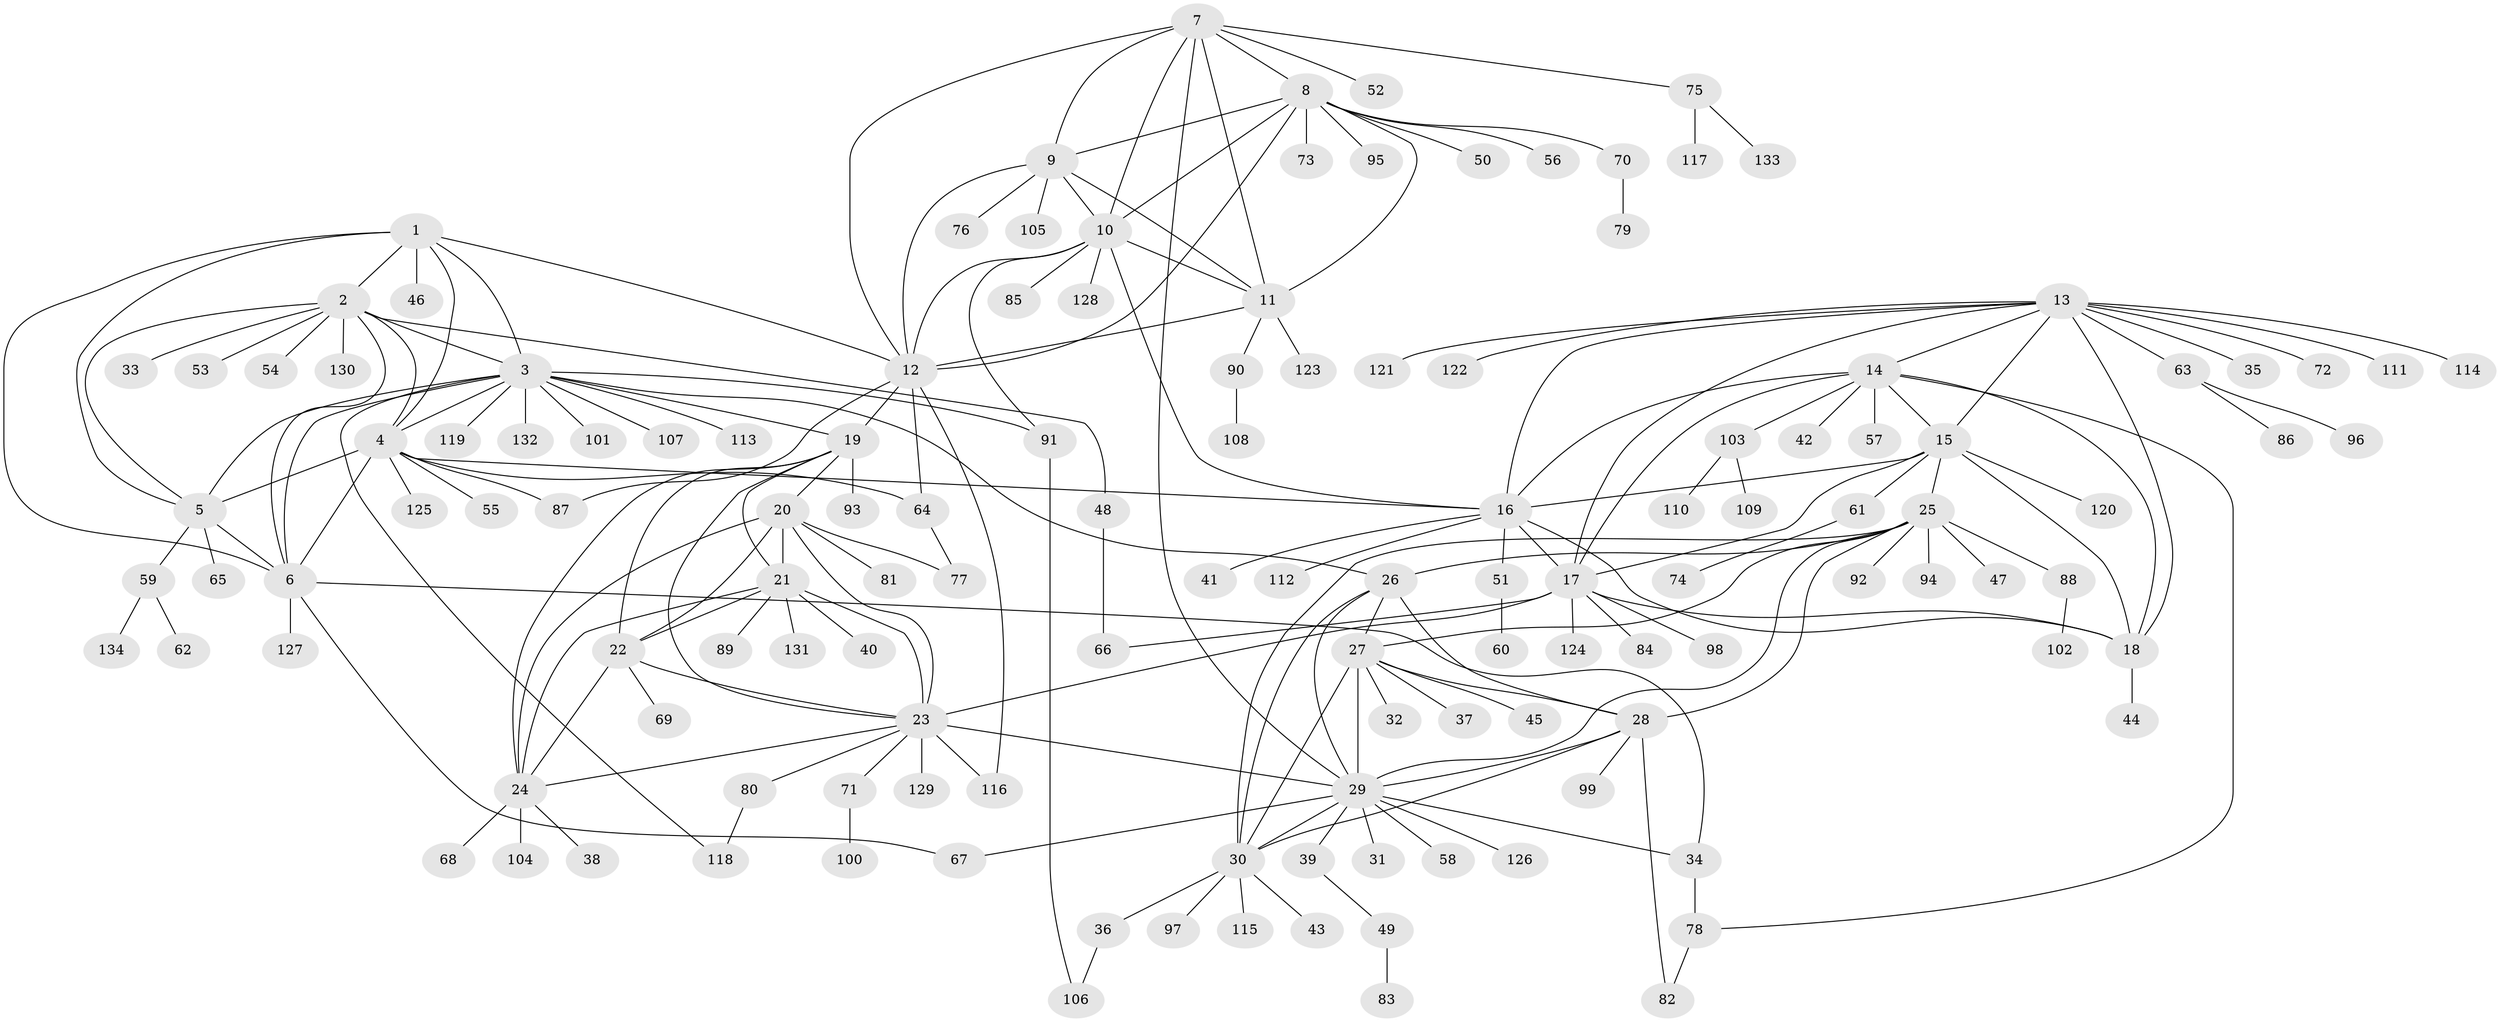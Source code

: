 // Generated by graph-tools (version 1.1) at 2025/54/03/09/25 04:54:18]
// undirected, 134 vertices, 201 edges
graph export_dot {
graph [start="1"]
  node [color=gray90,style=filled];
  1;
  2;
  3;
  4;
  5;
  6;
  7;
  8;
  9;
  10;
  11;
  12;
  13;
  14;
  15;
  16;
  17;
  18;
  19;
  20;
  21;
  22;
  23;
  24;
  25;
  26;
  27;
  28;
  29;
  30;
  31;
  32;
  33;
  34;
  35;
  36;
  37;
  38;
  39;
  40;
  41;
  42;
  43;
  44;
  45;
  46;
  47;
  48;
  49;
  50;
  51;
  52;
  53;
  54;
  55;
  56;
  57;
  58;
  59;
  60;
  61;
  62;
  63;
  64;
  65;
  66;
  67;
  68;
  69;
  70;
  71;
  72;
  73;
  74;
  75;
  76;
  77;
  78;
  79;
  80;
  81;
  82;
  83;
  84;
  85;
  86;
  87;
  88;
  89;
  90;
  91;
  92;
  93;
  94;
  95;
  96;
  97;
  98;
  99;
  100;
  101;
  102;
  103;
  104;
  105;
  106;
  107;
  108;
  109;
  110;
  111;
  112;
  113;
  114;
  115;
  116;
  117;
  118;
  119;
  120;
  121;
  122;
  123;
  124;
  125;
  126;
  127;
  128;
  129;
  130;
  131;
  132;
  133;
  134;
  1 -- 2;
  1 -- 3;
  1 -- 4;
  1 -- 5;
  1 -- 6;
  1 -- 12;
  1 -- 46;
  2 -- 3;
  2 -- 4;
  2 -- 5;
  2 -- 6;
  2 -- 33;
  2 -- 48;
  2 -- 53;
  2 -- 54;
  2 -- 130;
  3 -- 4;
  3 -- 5;
  3 -- 6;
  3 -- 19;
  3 -- 26;
  3 -- 91;
  3 -- 101;
  3 -- 107;
  3 -- 113;
  3 -- 118;
  3 -- 119;
  3 -- 132;
  4 -- 5;
  4 -- 6;
  4 -- 16;
  4 -- 55;
  4 -- 64;
  4 -- 87;
  4 -- 125;
  5 -- 6;
  5 -- 59;
  5 -- 65;
  6 -- 34;
  6 -- 67;
  6 -- 127;
  7 -- 8;
  7 -- 9;
  7 -- 10;
  7 -- 11;
  7 -- 12;
  7 -- 29;
  7 -- 52;
  7 -- 75;
  8 -- 9;
  8 -- 10;
  8 -- 11;
  8 -- 12;
  8 -- 50;
  8 -- 56;
  8 -- 70;
  8 -- 73;
  8 -- 95;
  9 -- 10;
  9 -- 11;
  9 -- 12;
  9 -- 76;
  9 -- 105;
  10 -- 11;
  10 -- 12;
  10 -- 16;
  10 -- 85;
  10 -- 91;
  10 -- 128;
  11 -- 12;
  11 -- 90;
  11 -- 123;
  12 -- 19;
  12 -- 64;
  12 -- 87;
  12 -- 116;
  13 -- 14;
  13 -- 15;
  13 -- 16;
  13 -- 17;
  13 -- 18;
  13 -- 35;
  13 -- 63;
  13 -- 72;
  13 -- 111;
  13 -- 114;
  13 -- 121;
  13 -- 122;
  14 -- 15;
  14 -- 16;
  14 -- 17;
  14 -- 18;
  14 -- 42;
  14 -- 57;
  14 -- 78;
  14 -- 103;
  15 -- 16;
  15 -- 17;
  15 -- 18;
  15 -- 25;
  15 -- 61;
  15 -- 120;
  16 -- 17;
  16 -- 18;
  16 -- 41;
  16 -- 51;
  16 -- 112;
  17 -- 18;
  17 -- 23;
  17 -- 66;
  17 -- 84;
  17 -- 98;
  17 -- 124;
  18 -- 44;
  19 -- 20;
  19 -- 21;
  19 -- 22;
  19 -- 23;
  19 -- 24;
  19 -- 93;
  20 -- 21;
  20 -- 22;
  20 -- 23;
  20 -- 24;
  20 -- 77;
  20 -- 81;
  21 -- 22;
  21 -- 23;
  21 -- 24;
  21 -- 40;
  21 -- 89;
  21 -- 131;
  22 -- 23;
  22 -- 24;
  22 -- 69;
  23 -- 24;
  23 -- 29;
  23 -- 71;
  23 -- 80;
  23 -- 116;
  23 -- 129;
  24 -- 38;
  24 -- 68;
  24 -- 104;
  25 -- 26;
  25 -- 27;
  25 -- 28;
  25 -- 29;
  25 -- 30;
  25 -- 47;
  25 -- 88;
  25 -- 92;
  25 -- 94;
  26 -- 27;
  26 -- 28;
  26 -- 29;
  26 -- 30;
  27 -- 28;
  27 -- 29;
  27 -- 30;
  27 -- 32;
  27 -- 37;
  27 -- 45;
  28 -- 29;
  28 -- 30;
  28 -- 82;
  28 -- 99;
  29 -- 30;
  29 -- 31;
  29 -- 34;
  29 -- 39;
  29 -- 58;
  29 -- 67;
  29 -- 126;
  30 -- 36;
  30 -- 43;
  30 -- 97;
  30 -- 115;
  34 -- 78;
  36 -- 106;
  39 -- 49;
  48 -- 66;
  49 -- 83;
  51 -- 60;
  59 -- 62;
  59 -- 134;
  61 -- 74;
  63 -- 86;
  63 -- 96;
  64 -- 77;
  70 -- 79;
  71 -- 100;
  75 -- 117;
  75 -- 133;
  78 -- 82;
  80 -- 118;
  88 -- 102;
  90 -- 108;
  91 -- 106;
  103 -- 109;
  103 -- 110;
}
